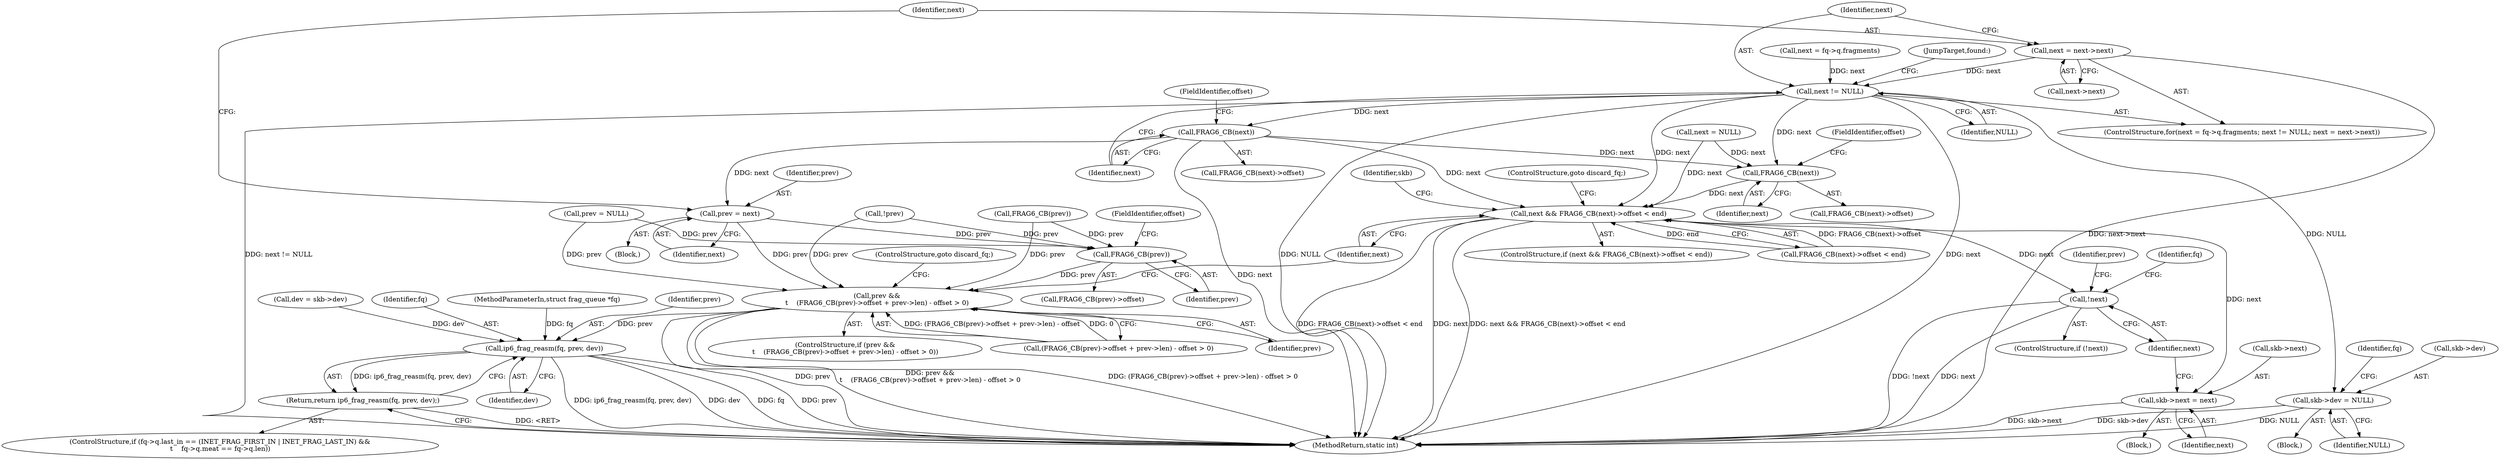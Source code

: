 digraph "0_linux_70789d7052239992824628db8133de08dc78e593_0@pointer" {
"1000380" [label="(Call,next = next->next)"];
"1000377" [label="(Call,next != NULL)"];
"1000389" [label="(Call,FRAG6_CB(next))"];
"1000394" [label="(Call,prev = next)"];
"1000399" [label="(Call,prev &&\n\t    (FRAG6_CB(prev)->offset + prev->len) - offset > 0)"];
"1000550" [label="(Call,ip6_frag_reasm(fq, prev, dev))"];
"1000549" [label="(Return,return ip6_frag_reasm(fq, prev, dev);)"];
"1000405" [label="(Call,FRAG6_CB(prev))"];
"1000415" [label="(Call,next && FRAG6_CB(next)->offset < end)"];
"1000430" [label="(Call,skb->next = next)"];
"1000436" [label="(Call,!next)"];
"1000419" [label="(Call,FRAG6_CB(next))"];
"1000475" [label="(Call,skb->dev = NULL)"];
"1000436" [label="(Call,!next)"];
"1000397" [label="(JumpTarget,found:)"];
"1000388" [label="(Call,FRAG6_CB(next)->offset)"];
"1000597" [label="(MethodReturn,static int)"];
"1000415" [label="(Call,next && FRAG6_CB(next)->offset < end)"];
"1000400" [label="(Identifier,prev)"];
"1000553" [label="(Identifier,dev)"];
"1000405" [label="(Call,FRAG6_CB(prev))"];
"1000357" [label="(Call,FRAG6_CB(prev))"];
"1000396" [label="(Identifier,next)"];
"1000427" [label="(Identifier,skb)"];
"1000362" [label="(Call,next = NULL)"];
"1000420" [label="(Identifier,next)"];
"1000467" [label="(Block,)"];
"1000401" [label="(Call,(FRAG6_CB(prev)->offset + prev->len) - offset > 0)"];
"1000385" [label="(Block,)"];
"1000434" [label="(Identifier,next)"];
"1000407" [label="(FieldIdentifier,offset)"];
"1000430" [label="(Call,skb->next = next)"];
"1000382" [label="(Call,next->next)"];
"1000370" [label="(Call,next = fq->q.fragments)"];
"1000380" [label="(Call,next = next->next)"];
"1000435" [label="(ControlStructure,if (!next))"];
"1000437" [label="(Identifier,next)"];
"1000552" [label="(Identifier,prev)"];
"1000406" [label="(Identifier,prev)"];
"1000389" [label="(Call,FRAG6_CB(next))"];
"1000378" [label="(Identifier,next)"];
"1000118" [label="(Block,)"];
"1000395" [label="(Identifier,prev)"];
"1000423" [label="(ControlStructure,goto discard_fq;)"];
"1000413" [label="(ControlStructure,goto discard_fq;)"];
"1000475" [label="(Call,skb->dev = NULL)"];
"1000391" [label="(FieldIdentifier,offset)"];
"1000431" [label="(Call,skb->next)"];
"1000527" [label="(ControlStructure,if (fq->q.last_in == (INET_FRAG_FIRST_IN | INET_FRAG_LAST_IN) &&\n\t    fq->q.meat == fq->q.len))"];
"1000399" [label="(Call,prev &&\n\t    (FRAG6_CB(prev)->offset + prev->len) - offset > 0)"];
"1000460" [label="(Call,dev = skb->dev)"];
"1000404" [label="(Call,FRAG6_CB(prev)->offset)"];
"1000551" [label="(Identifier,fq)"];
"1000418" [label="(Call,FRAG6_CB(next)->offset)"];
"1000479" [label="(Identifier,NULL)"];
"1000446" [label="(Identifier,prev)"];
"1000483" [label="(Identifier,fq)"];
"1000419" [label="(Call,FRAG6_CB(next))"];
"1000377" [label="(Call,next != NULL)"];
"1000366" [label="(Call,prev = NULL)"];
"1000414" [label="(ControlStructure,if (next && FRAG6_CB(next)->offset < end))"];
"1000549" [label="(Return,return ip6_frag_reasm(fq, prev, dev);)"];
"1000114" [label="(MethodParameterIn,struct frag_queue *fq)"];
"1000416" [label="(Identifier,next)"];
"1000417" [label="(Call,FRAG6_CB(next)->offset < end)"];
"1000353" [label="(Call,!prev)"];
"1000441" [label="(Identifier,fq)"];
"1000421" [label="(FieldIdentifier,offset)"];
"1000394" [label="(Call,prev = next)"];
"1000381" [label="(Identifier,next)"];
"1000369" [label="(ControlStructure,for(next = fq->q.fragments; next != NULL; next = next->next))"];
"1000398" [label="(ControlStructure,if (prev &&\n\t    (FRAG6_CB(prev)->offset + prev->len) - offset > 0))"];
"1000379" [label="(Identifier,NULL)"];
"1000476" [label="(Call,skb->dev)"];
"1000390" [label="(Identifier,next)"];
"1000550" [label="(Call,ip6_frag_reasm(fq, prev, dev))"];
"1000380" -> "1000369"  [label="AST: "];
"1000380" -> "1000382"  [label="CFG: "];
"1000381" -> "1000380"  [label="AST: "];
"1000382" -> "1000380"  [label="AST: "];
"1000378" -> "1000380"  [label="CFG: "];
"1000380" -> "1000597"  [label="DDG: next->next"];
"1000380" -> "1000377"  [label="DDG: next"];
"1000377" -> "1000369"  [label="AST: "];
"1000377" -> "1000379"  [label="CFG: "];
"1000378" -> "1000377"  [label="AST: "];
"1000379" -> "1000377"  [label="AST: "];
"1000390" -> "1000377"  [label="CFG: "];
"1000397" -> "1000377"  [label="CFG: "];
"1000377" -> "1000597"  [label="DDG: next != NULL"];
"1000377" -> "1000597"  [label="DDG: NULL"];
"1000377" -> "1000597"  [label="DDG: next"];
"1000370" -> "1000377"  [label="DDG: next"];
"1000377" -> "1000389"  [label="DDG: next"];
"1000377" -> "1000415"  [label="DDG: next"];
"1000377" -> "1000419"  [label="DDG: next"];
"1000377" -> "1000475"  [label="DDG: NULL"];
"1000389" -> "1000388"  [label="AST: "];
"1000389" -> "1000390"  [label="CFG: "];
"1000390" -> "1000389"  [label="AST: "];
"1000391" -> "1000389"  [label="CFG: "];
"1000389" -> "1000597"  [label="DDG: next"];
"1000389" -> "1000394"  [label="DDG: next"];
"1000389" -> "1000415"  [label="DDG: next"];
"1000389" -> "1000419"  [label="DDG: next"];
"1000394" -> "1000385"  [label="AST: "];
"1000394" -> "1000396"  [label="CFG: "];
"1000395" -> "1000394"  [label="AST: "];
"1000396" -> "1000394"  [label="AST: "];
"1000381" -> "1000394"  [label="CFG: "];
"1000394" -> "1000399"  [label="DDG: prev"];
"1000394" -> "1000405"  [label="DDG: prev"];
"1000399" -> "1000398"  [label="AST: "];
"1000399" -> "1000400"  [label="CFG: "];
"1000399" -> "1000401"  [label="CFG: "];
"1000400" -> "1000399"  [label="AST: "];
"1000401" -> "1000399"  [label="AST: "];
"1000413" -> "1000399"  [label="CFG: "];
"1000416" -> "1000399"  [label="CFG: "];
"1000399" -> "1000597"  [label="DDG: (FRAG6_CB(prev)->offset + prev->len) - offset > 0"];
"1000399" -> "1000597"  [label="DDG: prev"];
"1000399" -> "1000597"  [label="DDG: prev &&\n\t    (FRAG6_CB(prev)->offset + prev->len) - offset > 0"];
"1000357" -> "1000399"  [label="DDG: prev"];
"1000366" -> "1000399"  [label="DDG: prev"];
"1000405" -> "1000399"  [label="DDG: prev"];
"1000353" -> "1000399"  [label="DDG: prev"];
"1000401" -> "1000399"  [label="DDG: (FRAG6_CB(prev)->offset + prev->len) - offset"];
"1000401" -> "1000399"  [label="DDG: 0"];
"1000399" -> "1000550"  [label="DDG: prev"];
"1000550" -> "1000549"  [label="AST: "];
"1000550" -> "1000553"  [label="CFG: "];
"1000551" -> "1000550"  [label="AST: "];
"1000552" -> "1000550"  [label="AST: "];
"1000553" -> "1000550"  [label="AST: "];
"1000549" -> "1000550"  [label="CFG: "];
"1000550" -> "1000597"  [label="DDG: ip6_frag_reasm(fq, prev, dev)"];
"1000550" -> "1000597"  [label="DDG: dev"];
"1000550" -> "1000597"  [label="DDG: fq"];
"1000550" -> "1000597"  [label="DDG: prev"];
"1000550" -> "1000549"  [label="DDG: ip6_frag_reasm(fq, prev, dev)"];
"1000114" -> "1000550"  [label="DDG: fq"];
"1000460" -> "1000550"  [label="DDG: dev"];
"1000549" -> "1000527"  [label="AST: "];
"1000597" -> "1000549"  [label="CFG: "];
"1000549" -> "1000597"  [label="DDG: <RET>"];
"1000405" -> "1000404"  [label="AST: "];
"1000405" -> "1000406"  [label="CFG: "];
"1000406" -> "1000405"  [label="AST: "];
"1000407" -> "1000405"  [label="CFG: "];
"1000357" -> "1000405"  [label="DDG: prev"];
"1000366" -> "1000405"  [label="DDG: prev"];
"1000353" -> "1000405"  [label="DDG: prev"];
"1000415" -> "1000414"  [label="AST: "];
"1000415" -> "1000416"  [label="CFG: "];
"1000415" -> "1000417"  [label="CFG: "];
"1000416" -> "1000415"  [label="AST: "];
"1000417" -> "1000415"  [label="AST: "];
"1000423" -> "1000415"  [label="CFG: "];
"1000427" -> "1000415"  [label="CFG: "];
"1000415" -> "1000597"  [label="DDG: next"];
"1000415" -> "1000597"  [label="DDG: next && FRAG6_CB(next)->offset < end"];
"1000415" -> "1000597"  [label="DDG: FRAG6_CB(next)->offset < end"];
"1000419" -> "1000415"  [label="DDG: next"];
"1000362" -> "1000415"  [label="DDG: next"];
"1000417" -> "1000415"  [label="DDG: FRAG6_CB(next)->offset"];
"1000417" -> "1000415"  [label="DDG: end"];
"1000415" -> "1000430"  [label="DDG: next"];
"1000415" -> "1000436"  [label="DDG: next"];
"1000430" -> "1000118"  [label="AST: "];
"1000430" -> "1000434"  [label="CFG: "];
"1000431" -> "1000430"  [label="AST: "];
"1000434" -> "1000430"  [label="AST: "];
"1000437" -> "1000430"  [label="CFG: "];
"1000430" -> "1000597"  [label="DDG: skb->next"];
"1000436" -> "1000435"  [label="AST: "];
"1000436" -> "1000437"  [label="CFG: "];
"1000437" -> "1000436"  [label="AST: "];
"1000441" -> "1000436"  [label="CFG: "];
"1000446" -> "1000436"  [label="CFG: "];
"1000436" -> "1000597"  [label="DDG: !next"];
"1000436" -> "1000597"  [label="DDG: next"];
"1000419" -> "1000418"  [label="AST: "];
"1000419" -> "1000420"  [label="CFG: "];
"1000420" -> "1000419"  [label="AST: "];
"1000421" -> "1000419"  [label="CFG: "];
"1000362" -> "1000419"  [label="DDG: next"];
"1000475" -> "1000467"  [label="AST: "];
"1000475" -> "1000479"  [label="CFG: "];
"1000476" -> "1000475"  [label="AST: "];
"1000479" -> "1000475"  [label="AST: "];
"1000483" -> "1000475"  [label="CFG: "];
"1000475" -> "1000597"  [label="DDG: skb->dev"];
"1000475" -> "1000597"  [label="DDG: NULL"];
}

